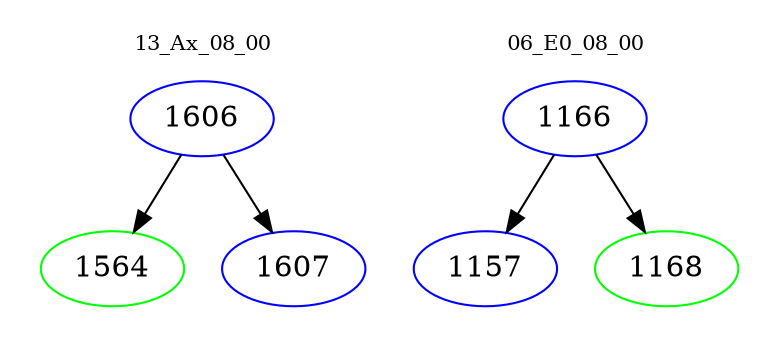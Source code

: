 digraph{
subgraph cluster_0 {
color = white
label = "13_Ax_08_00";
fontsize=10;
T0_1606 [label="1606", color="blue"]
T0_1606 -> T0_1564 [color="black"]
T0_1564 [label="1564", color="green"]
T0_1606 -> T0_1607 [color="black"]
T0_1607 [label="1607", color="blue"]
}
subgraph cluster_1 {
color = white
label = "06_E0_08_00";
fontsize=10;
T1_1166 [label="1166", color="blue"]
T1_1166 -> T1_1157 [color="black"]
T1_1157 [label="1157", color="blue"]
T1_1166 -> T1_1168 [color="black"]
T1_1168 [label="1168", color="green"]
}
}
